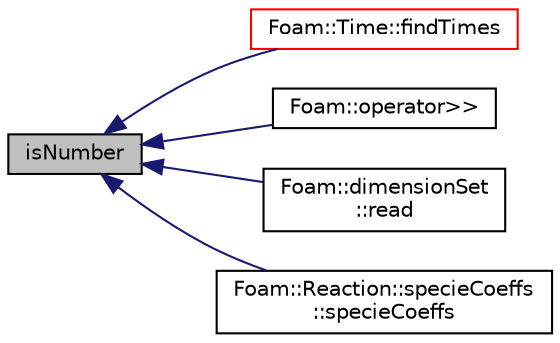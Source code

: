 digraph "isNumber"
{
  bgcolor="transparent";
  edge [fontname="Helvetica",fontsize="10",labelfontname="Helvetica",labelfontsize="10"];
  node [fontname="Helvetica",fontsize="10",shape=record];
  rankdir="LR";
  Node1 [label="isNumber",height=0.2,width=0.4,color="black", fillcolor="grey75", style="filled", fontcolor="black"];
  Node1 -> Node2 [dir="back",color="midnightblue",fontsize="10",style="solid",fontname="Helvetica"];
  Node2 [label="Foam::Time::findTimes",height=0.2,width=0.4,color="red",URL="$a02683.html#a358594437beb51631684afba39f445da",tooltip="Search a given directory for valid time directories. "];
  Node1 -> Node3 [dir="back",color="midnightblue",fontsize="10",style="solid",fontname="Helvetica"];
  Node3 [label="Foam::operator\>\>",height=0.2,width=0.4,color="black",URL="$a10974.html#ad955e303083a968e5a6fadc60babf104"];
  Node1 -> Node4 [dir="back",color="midnightblue",fontsize="10",style="solid",fontname="Helvetica"];
  Node4 [label="Foam::dimensionSet\l::read",height=0.2,width=0.4,color="black",URL="$a00540.html#ab0354f0b66bcd5a9ce0e59711b1f3559",tooltip="Read using provided units. "];
  Node1 -> Node5 [dir="back",color="midnightblue",fontsize="10",style="solid",fontname="Helvetica"];
  Node5 [label="Foam::Reaction::specieCoeffs\l::specieCoeffs",height=0.2,width=0.4,color="black",URL="$a02462.html#a9b84deb388790337f13f6cb82367964a"];
}
